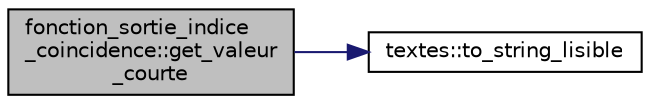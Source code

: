 digraph "fonction_sortie_indice_coincidence::get_valeur_courte"
{
  edge [fontname="Helvetica",fontsize="10",labelfontname="Helvetica",labelfontsize="10"];
  node [fontname="Helvetica",fontsize="10",shape=record];
  rankdir="LR";
  Node16 [label="fonction_sortie_indice\l_coincidence::get_valeur\l_courte",height=0.2,width=0.4,color="black", fillcolor="grey75", style="filled", fontcolor="black"];
  Node16 -> Node17 [color="midnightblue",fontsize="10",style="solid",fontname="Helvetica"];
  Node17 [label="textes::to_string_lisible",height=0.2,width=0.4,color="black", fillcolor="white", style="filled",URL="$classtextes.html#a7b9f02a341d284ea7a7454642ff5135c",tooltip="Retourne l&#39;ensemble de textes au format QString avec séparation des textes. "];
}
